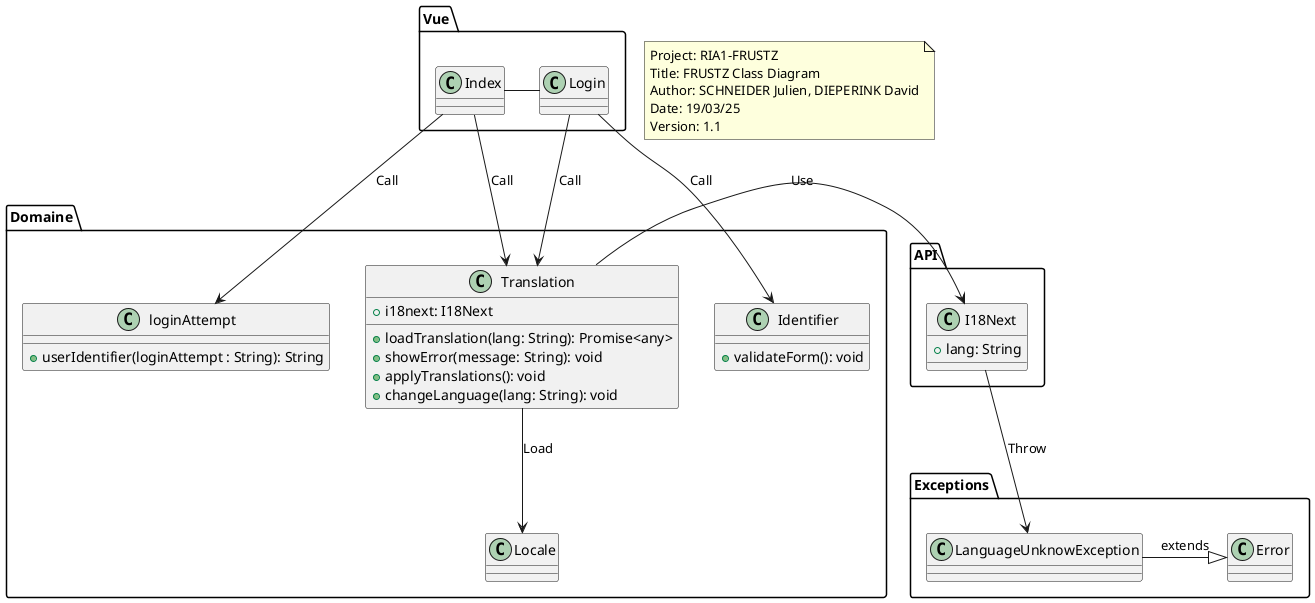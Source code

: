 @startuml

note "Project: RIA1-FRUSTZ\nTitle: FRUSTZ Class Diagram\nAuthor: SCHNEIDER Julien, DIEPERINK David\nDate: 19/03/25\nVersion: 1.1" as N1

package "Vue" {
    class Index {}
    class Login {}
}

package "Domaine" {

    class Identifier {
            +validateForm(): void
    }
    
    class Translation {
        +i18next: I18Next

        +loadTranslation(lang: String): Promise<any>
        +showError(message: String): void
        +applyTranslations(): void
        +changeLanguage(lang: String): void
    }
    
    class loginAttempt {
        +userIdentifier(loginAttempt : String): String
    }
    
    
    

    class Locale {}
}

package "API" {
    class I18Next {
        +lang: String    
    }
}

package "Exceptions" {
    class LanguageUnknowException {}

    class Error {}
}

' Relations

Index --> Translation : "Call"
Index --> loginAttempt : "Call"
Index - Login
Login --> Translation : "Call"
Login --> Identifier : "Call"
Translation -> I18Next : "Use"
Translation --> Locale : "Load"
LanguageUnknowException -|> Error : "extends"

' Liaison entre API et Exceptions
I18Next --> LanguageUnknowException : "Throw"

@enduml

